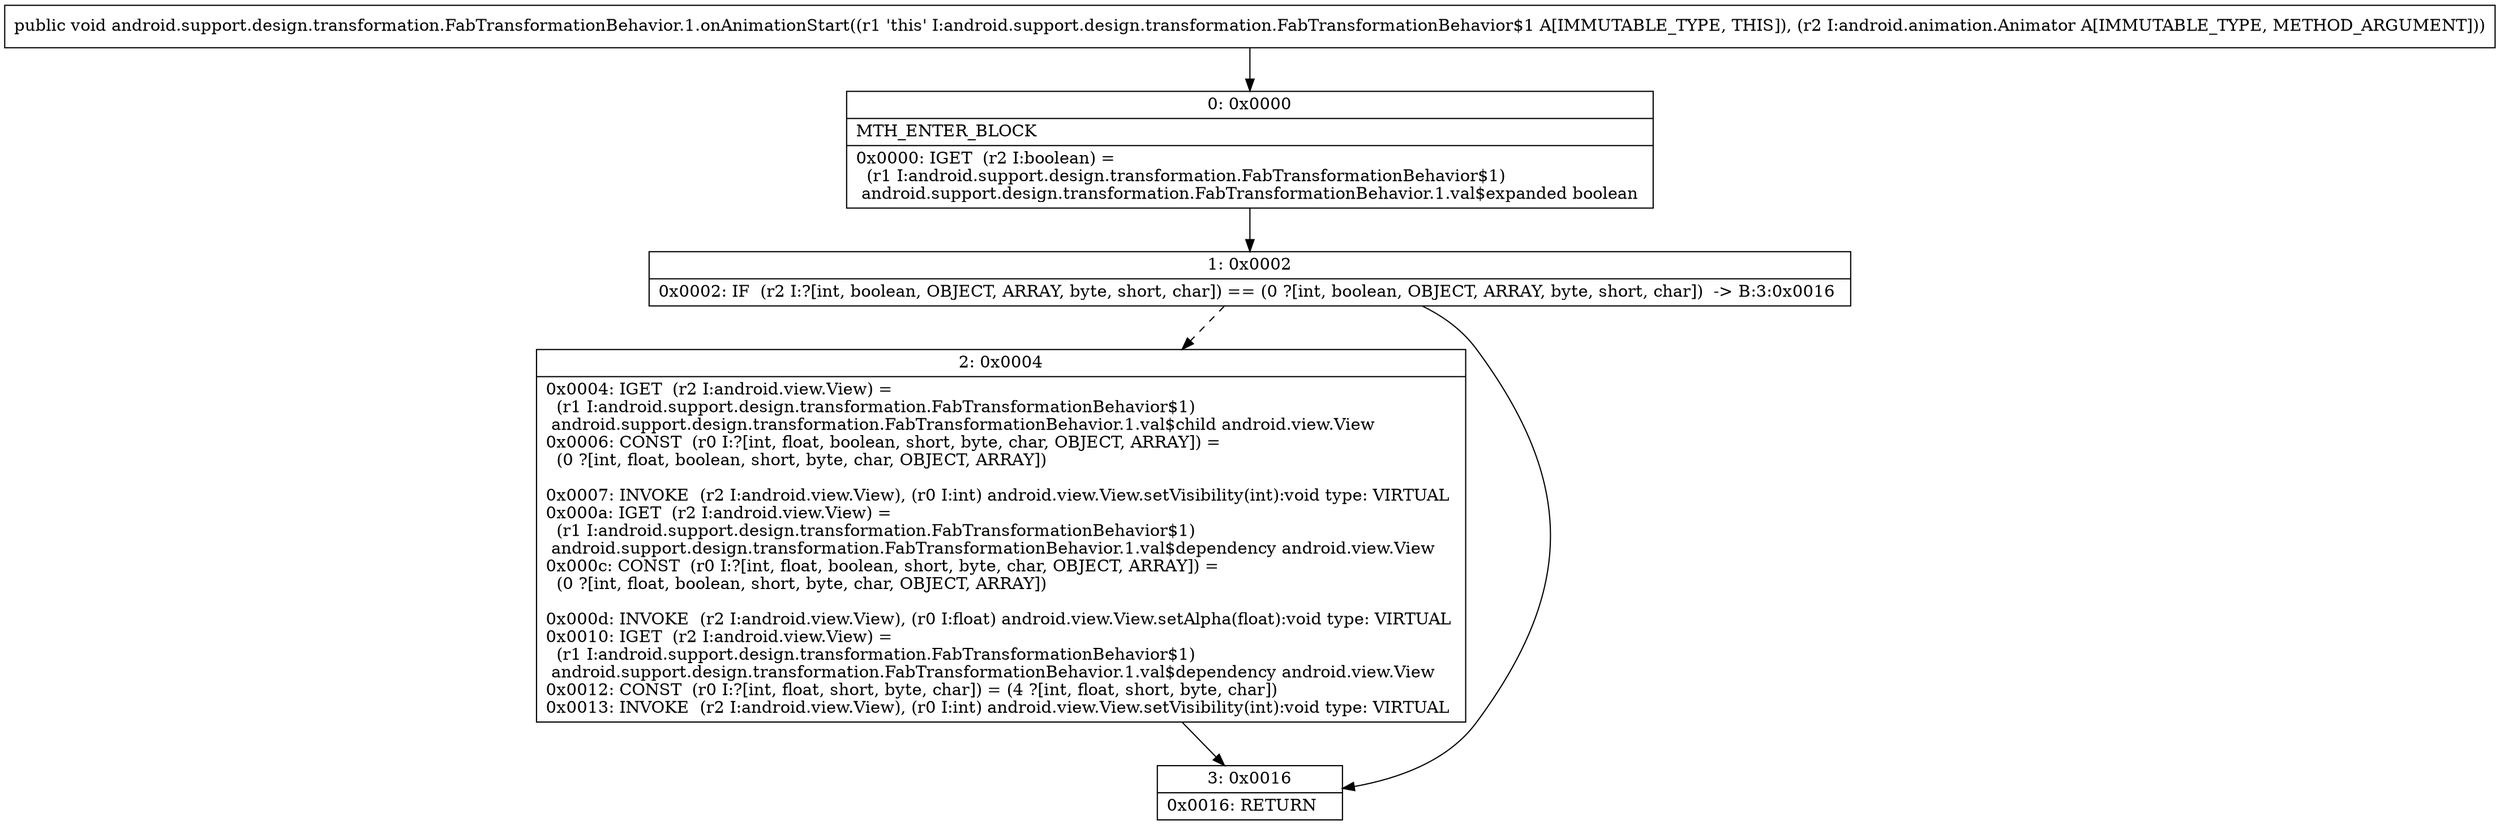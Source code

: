 digraph "CFG forandroid.support.design.transformation.FabTransformationBehavior.1.onAnimationStart(Landroid\/animation\/Animator;)V" {
Node_0 [shape=record,label="{0\:\ 0x0000|MTH_ENTER_BLOCK\l|0x0000: IGET  (r2 I:boolean) = \l  (r1 I:android.support.design.transformation.FabTransformationBehavior$1)\l android.support.design.transformation.FabTransformationBehavior.1.val$expanded boolean \l}"];
Node_1 [shape=record,label="{1\:\ 0x0002|0x0002: IF  (r2 I:?[int, boolean, OBJECT, ARRAY, byte, short, char]) == (0 ?[int, boolean, OBJECT, ARRAY, byte, short, char])  \-\> B:3:0x0016 \l}"];
Node_2 [shape=record,label="{2\:\ 0x0004|0x0004: IGET  (r2 I:android.view.View) = \l  (r1 I:android.support.design.transformation.FabTransformationBehavior$1)\l android.support.design.transformation.FabTransformationBehavior.1.val$child android.view.View \l0x0006: CONST  (r0 I:?[int, float, boolean, short, byte, char, OBJECT, ARRAY]) = \l  (0 ?[int, float, boolean, short, byte, char, OBJECT, ARRAY])\l \l0x0007: INVOKE  (r2 I:android.view.View), (r0 I:int) android.view.View.setVisibility(int):void type: VIRTUAL \l0x000a: IGET  (r2 I:android.view.View) = \l  (r1 I:android.support.design.transformation.FabTransformationBehavior$1)\l android.support.design.transformation.FabTransformationBehavior.1.val$dependency android.view.View \l0x000c: CONST  (r0 I:?[int, float, boolean, short, byte, char, OBJECT, ARRAY]) = \l  (0 ?[int, float, boolean, short, byte, char, OBJECT, ARRAY])\l \l0x000d: INVOKE  (r2 I:android.view.View), (r0 I:float) android.view.View.setAlpha(float):void type: VIRTUAL \l0x0010: IGET  (r2 I:android.view.View) = \l  (r1 I:android.support.design.transformation.FabTransformationBehavior$1)\l android.support.design.transformation.FabTransformationBehavior.1.val$dependency android.view.View \l0x0012: CONST  (r0 I:?[int, float, short, byte, char]) = (4 ?[int, float, short, byte, char]) \l0x0013: INVOKE  (r2 I:android.view.View), (r0 I:int) android.view.View.setVisibility(int):void type: VIRTUAL \l}"];
Node_3 [shape=record,label="{3\:\ 0x0016|0x0016: RETURN   \l}"];
MethodNode[shape=record,label="{public void android.support.design.transformation.FabTransformationBehavior.1.onAnimationStart((r1 'this' I:android.support.design.transformation.FabTransformationBehavior$1 A[IMMUTABLE_TYPE, THIS]), (r2 I:android.animation.Animator A[IMMUTABLE_TYPE, METHOD_ARGUMENT])) }"];
MethodNode -> Node_0;
Node_0 -> Node_1;
Node_1 -> Node_2[style=dashed];
Node_1 -> Node_3;
Node_2 -> Node_3;
}

